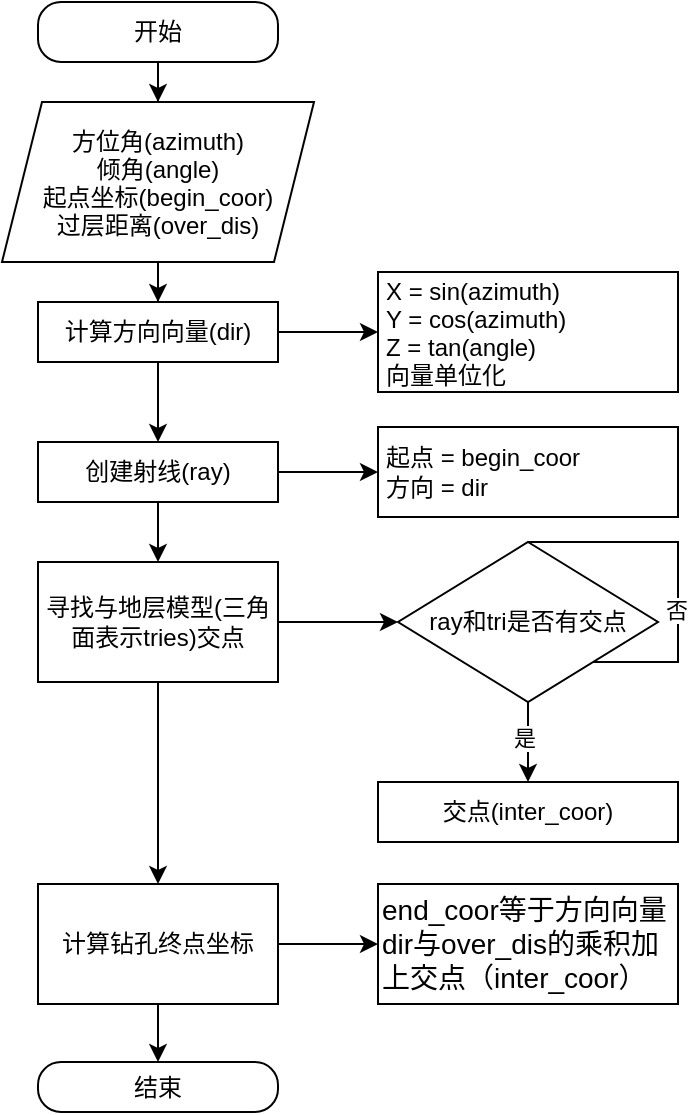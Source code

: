 <mxfile version="24.7.10">
  <diagram id="C5RBs43oDa-KdzZeNtuy" name="Page-1">
    <mxGraphModel dx="906" dy="569" grid="1" gridSize="10" guides="1" tooltips="1" connect="1" arrows="1" fold="1" page="1" pageScale="1" pageWidth="827" pageHeight="1169" math="0" shadow="0">
      <root>
        <mxCell id="WIyWlLk6GJQsqaUBKTNV-0" />
        <mxCell id="WIyWlLk6GJQsqaUBKTNV-1" parent="WIyWlLk6GJQsqaUBKTNV-0" />
        <mxCell id="WGHWyklYYsn0TYflVDAq-0" value="" style="edgeStyle=orthogonalEdgeStyle;rounded=0;orthogonalLoop=1;jettySize=auto;html=1;" edge="1" parent="WIyWlLk6GJQsqaUBKTNV-1" source="WGHWyklYYsn0TYflVDAq-1" target="WGHWyklYYsn0TYflVDAq-3">
          <mxGeometry relative="1" as="geometry" />
        </mxCell>
        <mxCell id="WGHWyklYYsn0TYflVDAq-1" value="开始" style="rounded=1;whiteSpace=wrap;html=1;fontSize=12;glass=0;strokeWidth=1;shadow=0;absoluteArcSize=1;arcSize=23;" vertex="1" parent="WIyWlLk6GJQsqaUBKTNV-1">
          <mxGeometry x="160" y="70" width="120" height="30" as="geometry" />
        </mxCell>
        <mxCell id="WGHWyklYYsn0TYflVDAq-2" value="" style="edgeStyle=orthogonalEdgeStyle;rounded=0;orthogonalLoop=1;jettySize=auto;html=1;" edge="1" parent="WIyWlLk6GJQsqaUBKTNV-1" source="WGHWyklYYsn0TYflVDAq-3" target="WGHWyklYYsn0TYflVDAq-6">
          <mxGeometry relative="1" as="geometry" />
        </mxCell>
        <mxCell id="WGHWyklYYsn0TYflVDAq-3" value="方位角(azimuth)&#xa;倾角(angle)&#xa;起点坐标(begin_coor)&#xa;过层距离(over_dis)" style="shape=parallelogram;perimeter=parallelogramPerimeter;fixedSize=1;verticalAlign=middle;horizontal=1;fontSize=12;spacingTop=0;spacing=0;align=center;" vertex="1" parent="WIyWlLk6GJQsqaUBKTNV-1">
          <mxGeometry x="142" y="120" width="156" height="80" as="geometry" />
        </mxCell>
        <mxCell id="WGHWyklYYsn0TYflVDAq-4" value="" style="edgeStyle=orthogonalEdgeStyle;rounded=0;orthogonalLoop=1;jettySize=auto;html=1;" edge="1" parent="WIyWlLk6GJQsqaUBKTNV-1" source="WGHWyklYYsn0TYflVDAq-6" target="WGHWyklYYsn0TYflVDAq-7">
          <mxGeometry relative="1" as="geometry" />
        </mxCell>
        <mxCell id="WGHWyklYYsn0TYflVDAq-5" value="" style="edgeStyle=orthogonalEdgeStyle;rounded=0;orthogonalLoop=1;jettySize=auto;html=1;" edge="1" parent="WIyWlLk6GJQsqaUBKTNV-1" source="WGHWyklYYsn0TYflVDAq-6" target="WGHWyklYYsn0TYflVDAq-10">
          <mxGeometry relative="1" as="geometry" />
        </mxCell>
        <mxCell id="WGHWyklYYsn0TYflVDAq-6" value="计算方向向量(dir)" style="whiteSpace=wrap;html=1;spacingTop=0;spacing=0;" vertex="1" parent="WIyWlLk6GJQsqaUBKTNV-1">
          <mxGeometry x="160" y="220" width="120" height="30" as="geometry" />
        </mxCell>
        <mxCell id="WGHWyklYYsn0TYflVDAq-7" value="X = sin(azimuth)&#xa;Y = cos(azimuth)&#xa;Z = tan(angle)&#xa;向量单位化" style="spacingTop=0;spacing=2;align=left;spacingLeft=2;" vertex="1" parent="WIyWlLk6GJQsqaUBKTNV-1">
          <mxGeometry x="330" y="205" width="150" height="60" as="geometry" />
        </mxCell>
        <mxCell id="WGHWyklYYsn0TYflVDAq-8" value="" style="edgeStyle=orthogonalEdgeStyle;rounded=0;orthogonalLoop=1;jettySize=auto;html=1;" edge="1" parent="WIyWlLk6GJQsqaUBKTNV-1" source="WGHWyklYYsn0TYflVDAq-10" target="WGHWyklYYsn0TYflVDAq-11">
          <mxGeometry relative="1" as="geometry" />
        </mxCell>
        <mxCell id="WGHWyklYYsn0TYflVDAq-9" value="" style="edgeStyle=orthogonalEdgeStyle;rounded=0;orthogonalLoop=1;jettySize=auto;html=1;" edge="1" parent="WIyWlLk6GJQsqaUBKTNV-1" source="WGHWyklYYsn0TYflVDAq-10" target="WGHWyklYYsn0TYflVDAq-14">
          <mxGeometry relative="1" as="geometry" />
        </mxCell>
        <mxCell id="WGHWyklYYsn0TYflVDAq-10" value="创建射线(ray)" style="whiteSpace=wrap;html=1;spacingTop=0;spacing=0;" vertex="1" parent="WIyWlLk6GJQsqaUBKTNV-1">
          <mxGeometry x="160" y="290" width="120" height="30" as="geometry" />
        </mxCell>
        <mxCell id="WGHWyklYYsn0TYflVDAq-11" value="&lt;div&gt;起点 = begin_coor&lt;/div&gt;&lt;div&gt;方向 = dir&lt;/div&gt;" style="whiteSpace=wrap;html=1;spacingTop=0;spacing=2;align=left;spacingLeft=2;" vertex="1" parent="WIyWlLk6GJQsqaUBKTNV-1">
          <mxGeometry x="330" y="282.5" width="150" height="45" as="geometry" />
        </mxCell>
        <mxCell id="WGHWyklYYsn0TYflVDAq-12" value="" style="edgeStyle=orthogonalEdgeStyle;rounded=0;orthogonalLoop=1;jettySize=auto;html=1;" edge="1" parent="WIyWlLk6GJQsqaUBKTNV-1" source="WGHWyklYYsn0TYflVDAq-14" target="WGHWyklYYsn0TYflVDAq-20">
          <mxGeometry relative="1" as="geometry" />
        </mxCell>
        <mxCell id="WGHWyklYYsn0TYflVDAq-13" value="" style="edgeStyle=orthogonalEdgeStyle;rounded=0;orthogonalLoop=1;jettySize=auto;html=1;" edge="1" parent="WIyWlLk6GJQsqaUBKTNV-1" source="WGHWyklYYsn0TYflVDAq-14" target="WGHWyklYYsn0TYflVDAq-24">
          <mxGeometry relative="1" as="geometry" />
        </mxCell>
        <mxCell id="WGHWyklYYsn0TYflVDAq-14" value="寻找与地层模型(三角面表示tries)交点" style="whiteSpace=wrap;html=1;spacingTop=0;spacing=0;" vertex="1" parent="WIyWlLk6GJQsqaUBKTNV-1">
          <mxGeometry x="160" y="350" width="120" height="60" as="geometry" />
        </mxCell>
        <mxCell id="WGHWyklYYsn0TYflVDAq-15" value="" style="edgeStyle=orthogonalEdgeStyle;rounded=0;orthogonalLoop=1;jettySize=auto;html=1;" edge="1" parent="WIyWlLk6GJQsqaUBKTNV-1" source="WGHWyklYYsn0TYflVDAq-20" target="WGHWyklYYsn0TYflVDAq-21">
          <mxGeometry relative="1" as="geometry" />
        </mxCell>
        <mxCell id="WGHWyklYYsn0TYflVDAq-16" value="是" style="edgeLabel;html=1;align=center;verticalAlign=middle;resizable=0;points=[];" vertex="1" connectable="0" parent="WGHWyklYYsn0TYflVDAq-15">
          <mxGeometry x="-0.111" y="-2" relative="1" as="geometry">
            <mxPoint as="offset" />
          </mxGeometry>
        </mxCell>
        <mxCell id="WGHWyklYYsn0TYflVDAq-17" value="" style="edgeStyle=orthogonalEdgeStyle;rounded=0;orthogonalLoop=1;jettySize=auto;html=1;entryX=1;entryY=0;entryDx=0;entryDy=0;exitX=1;exitY=0;exitDx=0;exitDy=0;" edge="1" parent="WIyWlLk6GJQsqaUBKTNV-1" source="WGHWyklYYsn0TYflVDAq-20" target="WGHWyklYYsn0TYflVDAq-20">
          <mxGeometry relative="1" as="geometry">
            <mxPoint x="555" y="380" as="targetPoint" />
          </mxGeometry>
        </mxCell>
        <mxCell id="WGHWyklYYsn0TYflVDAq-18" value="" style="edgeStyle=orthogonalEdgeStyle;rounded=0;orthogonalLoop=1;jettySize=auto;html=1;entryX=1;entryY=0;entryDx=0;entryDy=0;" edge="1" parent="WIyWlLk6GJQsqaUBKTNV-1" source="WGHWyklYYsn0TYflVDAq-20" target="WGHWyklYYsn0TYflVDAq-20">
          <mxGeometry relative="1" as="geometry">
            <mxPoint x="510" y="330" as="targetPoint" />
            <Array as="points">
              <mxPoint x="480" y="340" />
              <mxPoint x="480" y="400" />
              <mxPoint x="438" y="400" />
            </Array>
          </mxGeometry>
        </mxCell>
        <mxCell id="WGHWyklYYsn0TYflVDAq-19" value="否" style="edgeLabel;html=1;align=center;verticalAlign=middle;resizable=0;points=[];" vertex="1" connectable="0" parent="WGHWyklYYsn0TYflVDAq-18">
          <mxGeometry x="0.002" y="-1" relative="1" as="geometry">
            <mxPoint as="offset" />
          </mxGeometry>
        </mxCell>
        <mxCell id="WGHWyklYYsn0TYflVDAq-20" value="ray和tri是否有交点" style="rhombus;whiteSpace=wrap;html=1;spacingTop=0;spacing=0;" vertex="1" parent="WIyWlLk6GJQsqaUBKTNV-1">
          <mxGeometry x="340" y="340" width="130" height="80" as="geometry" />
        </mxCell>
        <mxCell id="WGHWyklYYsn0TYflVDAq-21" value="交点(inter_coor)" style="whiteSpace=wrap;html=1;spacingTop=0;spacing=0;" vertex="1" parent="WIyWlLk6GJQsqaUBKTNV-1">
          <mxGeometry x="330" y="460" width="150" height="30" as="geometry" />
        </mxCell>
        <mxCell id="WGHWyklYYsn0TYflVDAq-22" value="" style="edgeStyle=orthogonalEdgeStyle;rounded=0;orthogonalLoop=1;jettySize=auto;html=1;" edge="1" parent="WIyWlLk6GJQsqaUBKTNV-1" source="WGHWyklYYsn0TYflVDAq-24" target="WGHWyklYYsn0TYflVDAq-25">
          <mxGeometry relative="1" as="geometry" />
        </mxCell>
        <mxCell id="WGHWyklYYsn0TYflVDAq-23" value="" style="edgeStyle=orthogonalEdgeStyle;rounded=0;orthogonalLoop=1;jettySize=auto;html=1;" edge="1" parent="WIyWlLk6GJQsqaUBKTNV-1" source="WGHWyklYYsn0TYflVDAq-24" target="WGHWyklYYsn0TYflVDAq-26">
          <mxGeometry relative="1" as="geometry" />
        </mxCell>
        <mxCell id="WGHWyklYYsn0TYflVDAq-24" value="计算钻孔终点坐标" style="whiteSpace=wrap;html=1;spacingTop=0;spacing=0;" vertex="1" parent="WIyWlLk6GJQsqaUBKTNV-1">
          <mxGeometry x="160" y="511" width="120" height="60" as="geometry" />
        </mxCell>
        <mxCell id="WGHWyklYYsn0TYflVDAq-25" value="&lt;span lang=&quot;EN-US&quot; style=&quot;font-size:10.5pt;font-family:&lt;br/&gt;&amp;quot;Times New Roman&amp;quot;,serif;mso-fareast-font-family:宋体;mso-font-kerning:1.0pt;&lt;br/&gt;mso-ansi-language:EN-US;mso-fareast-language:ZH-CN;mso-bidi-language:AR-SA&quot;&gt;end_coor等于方向向量dir与over_dis&lt;/span&gt;&lt;span style=&quot;background-color: initial; font-size: 10.5pt;&quot;&gt;的乘积加上交点（inter_coor）&lt;/span&gt;" style="whiteSpace=wrap;html=1;spacingTop=0;spacing=2;align=left;" vertex="1" parent="WIyWlLk6GJQsqaUBKTNV-1">
          <mxGeometry x="330" y="511" width="150" height="60" as="geometry" />
        </mxCell>
        <mxCell id="WGHWyklYYsn0TYflVDAq-26" value="结束" style="rounded=1;whiteSpace=wrap;html=1;spacingTop=0;spacing=0;absoluteArcSize=1;arcSize=23;" vertex="1" parent="WIyWlLk6GJQsqaUBKTNV-1">
          <mxGeometry x="160" y="600" width="120" height="25" as="geometry" />
        </mxCell>
      </root>
    </mxGraphModel>
  </diagram>
</mxfile>
